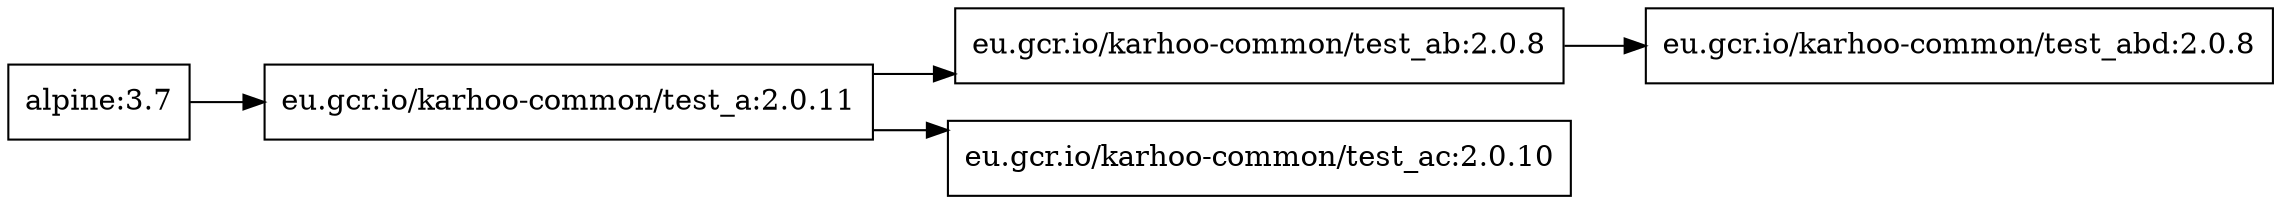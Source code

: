 digraph G {
  node [shape=rectangle];
  rankdir=LR;
  splines=ortho;
  "eu.gcr.io/karhoo-common/test_ab:2.0.8" -> "eu.gcr.io/karhoo-common/test_abd:2.0.8";
  "eu.gcr.io/karhoo-common/test_a:2.0.11" -> "eu.gcr.io/karhoo-common/test_ac:2.0.10";
  "alpine:3.7" -> "eu.gcr.io/karhoo-common/test_a:2.0.11";
  "eu.gcr.io/karhoo-common/test_a:2.0.11" -> "eu.gcr.io/karhoo-common/test_ab:2.0.8";
}

